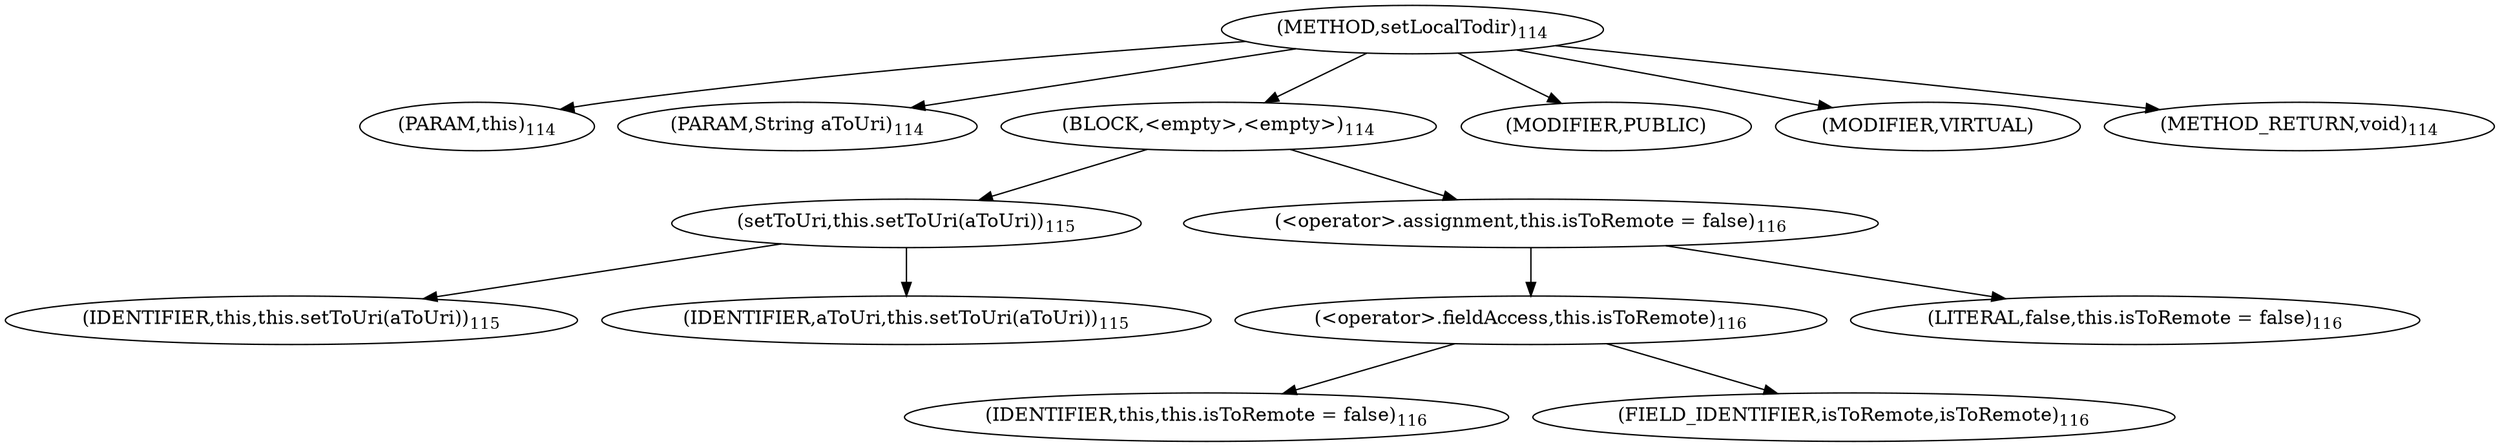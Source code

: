 digraph "setLocalTodir" {  
"197" [label = <(METHOD,setLocalTodir)<SUB>114</SUB>> ]
"20" [label = <(PARAM,this)<SUB>114</SUB>> ]
"198" [label = <(PARAM,String aToUri)<SUB>114</SUB>> ]
"199" [label = <(BLOCK,&lt;empty&gt;,&lt;empty&gt;)<SUB>114</SUB>> ]
"200" [label = <(setToUri,this.setToUri(aToUri))<SUB>115</SUB>> ]
"19" [label = <(IDENTIFIER,this,this.setToUri(aToUri))<SUB>115</SUB>> ]
"201" [label = <(IDENTIFIER,aToUri,this.setToUri(aToUri))<SUB>115</SUB>> ]
"202" [label = <(&lt;operator&gt;.assignment,this.isToRemote = false)<SUB>116</SUB>> ]
"203" [label = <(&lt;operator&gt;.fieldAccess,this.isToRemote)<SUB>116</SUB>> ]
"21" [label = <(IDENTIFIER,this,this.isToRemote = false)<SUB>116</SUB>> ]
"204" [label = <(FIELD_IDENTIFIER,isToRemote,isToRemote)<SUB>116</SUB>> ]
"205" [label = <(LITERAL,false,this.isToRemote = false)<SUB>116</SUB>> ]
"206" [label = <(MODIFIER,PUBLIC)> ]
"207" [label = <(MODIFIER,VIRTUAL)> ]
"208" [label = <(METHOD_RETURN,void)<SUB>114</SUB>> ]
  "197" -> "20" 
  "197" -> "198" 
  "197" -> "199" 
  "197" -> "206" 
  "197" -> "207" 
  "197" -> "208" 
  "199" -> "200" 
  "199" -> "202" 
  "200" -> "19" 
  "200" -> "201" 
  "202" -> "203" 
  "202" -> "205" 
  "203" -> "21" 
  "203" -> "204" 
}
